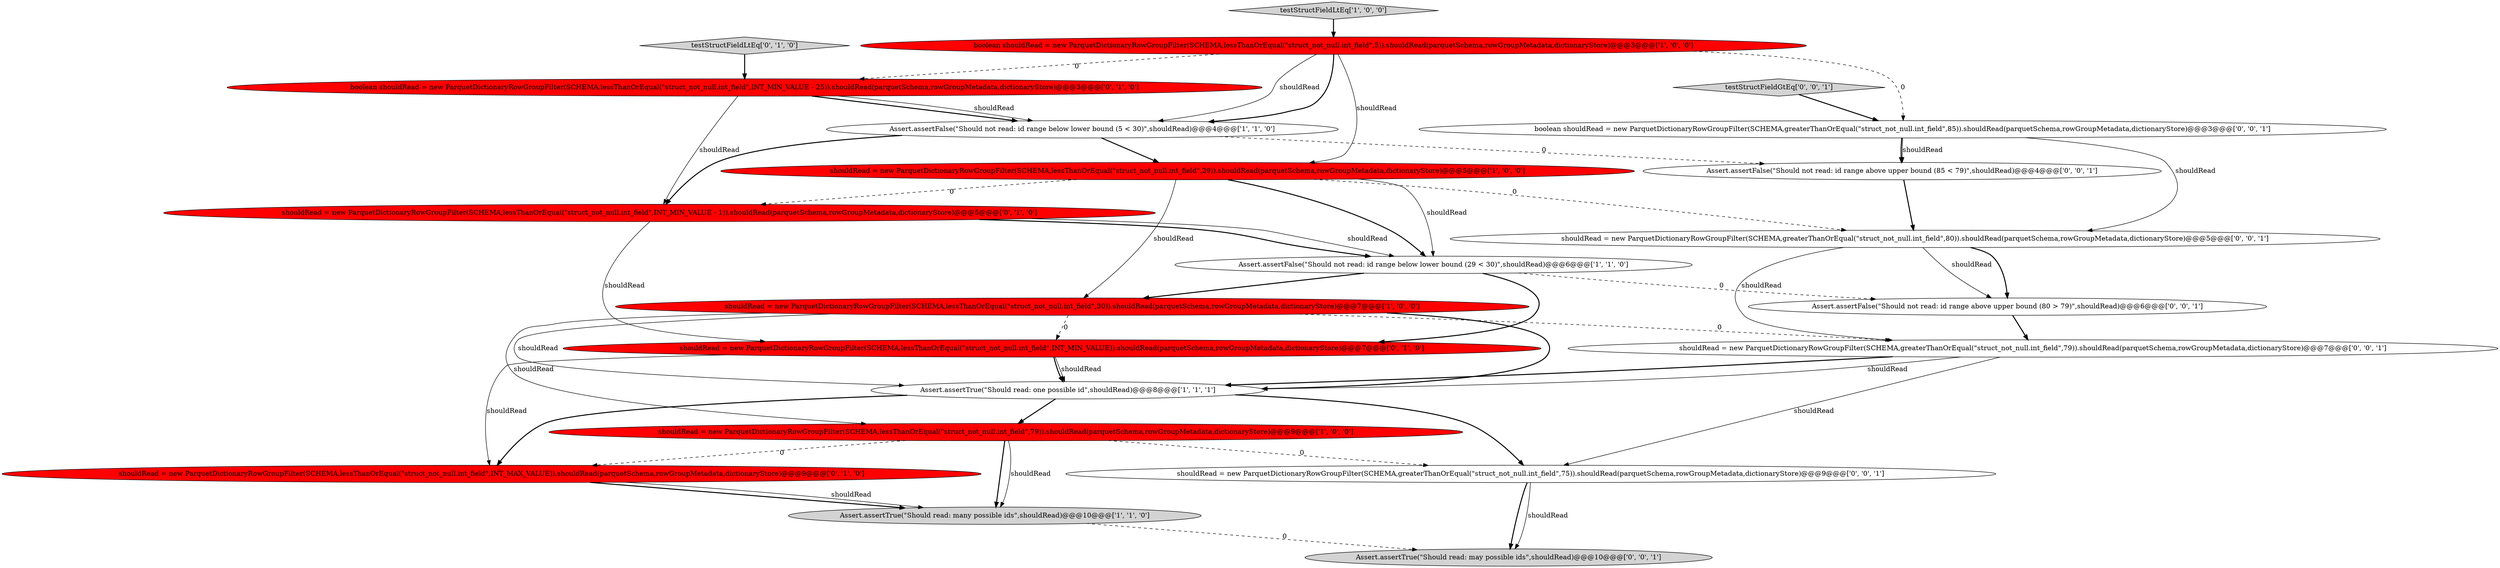 digraph {
21 [style = filled, label = "testStructFieldGtEq['0', '0', '1']", fillcolor = lightgray, shape = diamond image = "AAA0AAABBB3BBB"];
17 [style = filled, label = "shouldRead = new ParquetDictionaryRowGroupFilter(SCHEMA,greaterThanOrEqual(\"struct_not_null.int_field\",79)).shouldRead(parquetSchema,rowGroupMetadata,dictionaryStore)@@@7@@@['0', '0', '1']", fillcolor = white, shape = ellipse image = "AAA0AAABBB3BBB"];
7 [style = filled, label = "shouldRead = new ParquetDictionaryRowGroupFilter(SCHEMA,lessThanOrEqual(\"struct_not_null.int_field\",30)).shouldRead(parquetSchema,rowGroupMetadata,dictionaryStore)@@@7@@@['1', '0', '0']", fillcolor = red, shape = ellipse image = "AAA1AAABBB1BBB"];
9 [style = filled, label = "shouldRead = new ParquetDictionaryRowGroupFilter(SCHEMA,lessThanOrEqual(\"struct_not_null.int_field\",INT_MIN_VALUE - 1)).shouldRead(parquetSchema,rowGroupMetadata,dictionaryStore)@@@5@@@['0', '1', '0']", fillcolor = red, shape = ellipse image = "AAA1AAABBB2BBB"];
12 [style = filled, label = "shouldRead = new ParquetDictionaryRowGroupFilter(SCHEMA,lessThanOrEqual(\"struct_not_null.int_field\",INT_MAX_VALUE)).shouldRead(parquetSchema,rowGroupMetadata,dictionaryStore)@@@9@@@['0', '1', '0']", fillcolor = red, shape = ellipse image = "AAA1AAABBB2BBB"];
0 [style = filled, label = "shouldRead = new ParquetDictionaryRowGroupFilter(SCHEMA,lessThanOrEqual(\"struct_not_null.int_field\",29)).shouldRead(parquetSchema,rowGroupMetadata,dictionaryStore)@@@5@@@['1', '0', '0']", fillcolor = red, shape = ellipse image = "AAA1AAABBB1BBB"];
8 [style = filled, label = "boolean shouldRead = new ParquetDictionaryRowGroupFilter(SCHEMA,lessThanOrEqual(\"struct_not_null.int_field\",5)).shouldRead(parquetSchema,rowGroupMetadata,dictionaryStore)@@@3@@@['1', '0', '0']", fillcolor = red, shape = ellipse image = "AAA1AAABBB1BBB"];
11 [style = filled, label = "shouldRead = new ParquetDictionaryRowGroupFilter(SCHEMA,lessThanOrEqual(\"struct_not_null.int_field\",INT_MIN_VALUE)).shouldRead(parquetSchema,rowGroupMetadata,dictionaryStore)@@@7@@@['0', '1', '0']", fillcolor = red, shape = ellipse image = "AAA1AAABBB2BBB"];
16 [style = filled, label = "Assert.assertFalse(\"Should not read: id range above upper bound (80 > 79)\",shouldRead)@@@6@@@['0', '0', '1']", fillcolor = white, shape = ellipse image = "AAA0AAABBB3BBB"];
4 [style = filled, label = "Assert.assertTrue(\"Should read: many possible ids\",shouldRead)@@@10@@@['1', '1', '0']", fillcolor = lightgray, shape = ellipse image = "AAA0AAABBB1BBB"];
6 [style = filled, label = "Assert.assertFalse(\"Should not read: id range below lower bound (29 < 30)\",shouldRead)@@@6@@@['1', '1', '0']", fillcolor = white, shape = ellipse image = "AAA0AAABBB1BBB"];
10 [style = filled, label = "boolean shouldRead = new ParquetDictionaryRowGroupFilter(SCHEMA,lessThanOrEqual(\"struct_not_null.int_field\",INT_MIN_VALUE - 25)).shouldRead(parquetSchema,rowGroupMetadata,dictionaryStore)@@@3@@@['0', '1', '0']", fillcolor = red, shape = ellipse image = "AAA1AAABBB2BBB"];
3 [style = filled, label = "Assert.assertFalse(\"Should not read: id range below lower bound (5 < 30)\",shouldRead)@@@4@@@['1', '1', '0']", fillcolor = white, shape = ellipse image = "AAA0AAABBB1BBB"];
2 [style = filled, label = "Assert.assertTrue(\"Should read: one possible id\",shouldRead)@@@8@@@['1', '1', '1']", fillcolor = white, shape = ellipse image = "AAA0AAABBB1BBB"];
13 [style = filled, label = "testStructFieldLtEq['0', '1', '0']", fillcolor = lightgray, shape = diamond image = "AAA0AAABBB2BBB"];
1 [style = filled, label = "shouldRead = new ParquetDictionaryRowGroupFilter(SCHEMA,lessThanOrEqual(\"struct_not_null.int_field\",79)).shouldRead(parquetSchema,rowGroupMetadata,dictionaryStore)@@@9@@@['1', '0', '0']", fillcolor = red, shape = ellipse image = "AAA1AAABBB1BBB"];
18 [style = filled, label = "Assert.assertTrue(\"Should read: may possible ids\",shouldRead)@@@10@@@['0', '0', '1']", fillcolor = lightgray, shape = ellipse image = "AAA0AAABBB3BBB"];
14 [style = filled, label = "Assert.assertFalse(\"Should not read: id range above upper bound (85 < 79)\",shouldRead)@@@4@@@['0', '0', '1']", fillcolor = white, shape = ellipse image = "AAA0AAABBB3BBB"];
5 [style = filled, label = "testStructFieldLtEq['1', '0', '0']", fillcolor = lightgray, shape = diamond image = "AAA0AAABBB1BBB"];
15 [style = filled, label = "shouldRead = new ParquetDictionaryRowGroupFilter(SCHEMA,greaterThanOrEqual(\"struct_not_null.int_field\",75)).shouldRead(parquetSchema,rowGroupMetadata,dictionaryStore)@@@9@@@['0', '0', '1']", fillcolor = white, shape = ellipse image = "AAA0AAABBB3BBB"];
20 [style = filled, label = "shouldRead = new ParquetDictionaryRowGroupFilter(SCHEMA,greaterThanOrEqual(\"struct_not_null.int_field\",80)).shouldRead(parquetSchema,rowGroupMetadata,dictionaryStore)@@@5@@@['0', '0', '1']", fillcolor = white, shape = ellipse image = "AAA0AAABBB3BBB"];
19 [style = filled, label = "boolean shouldRead = new ParquetDictionaryRowGroupFilter(SCHEMA,greaterThanOrEqual(\"struct_not_null.int_field\",85)).shouldRead(parquetSchema,rowGroupMetadata,dictionaryStore)@@@3@@@['0', '0', '1']", fillcolor = white, shape = ellipse image = "AAA0AAABBB3BBB"];
13->10 [style = bold, label=""];
11->12 [style = solid, label="shouldRead"];
5->8 [style = bold, label=""];
8->19 [style = dashed, label="0"];
1->4 [style = bold, label=""];
4->18 [style = dashed, label="0"];
20->17 [style = solid, label="shouldRead"];
8->10 [style = dashed, label="0"];
21->19 [style = bold, label=""];
0->6 [style = solid, label="shouldRead"];
0->6 [style = bold, label=""];
7->17 [style = dashed, label="0"];
2->1 [style = bold, label=""];
1->15 [style = dashed, label="0"];
19->14 [style = solid, label="shouldRead"];
8->3 [style = bold, label=""];
7->11 [style = dashed, label="0"];
10->3 [style = bold, label=""];
16->17 [style = bold, label=""];
20->16 [style = solid, label="shouldRead"];
0->20 [style = dashed, label="0"];
15->18 [style = bold, label=""];
11->2 [style = bold, label=""];
11->2 [style = solid, label="shouldRead"];
10->9 [style = solid, label="shouldRead"];
3->0 [style = bold, label=""];
9->6 [style = bold, label=""];
2->12 [style = bold, label=""];
17->2 [style = solid, label="shouldRead"];
7->2 [style = solid, label="shouldRead"];
3->9 [style = bold, label=""];
19->20 [style = solid, label="shouldRead"];
1->12 [style = dashed, label="0"];
6->16 [style = dashed, label="0"];
8->0 [style = solid, label="shouldRead"];
9->11 [style = solid, label="shouldRead"];
19->14 [style = bold, label=""];
20->16 [style = bold, label=""];
12->4 [style = bold, label=""];
17->2 [style = bold, label=""];
10->3 [style = solid, label="shouldRead"];
7->2 [style = bold, label=""];
6->11 [style = bold, label=""];
7->1 [style = solid, label="shouldRead"];
9->6 [style = solid, label="shouldRead"];
2->15 [style = bold, label=""];
15->18 [style = solid, label="shouldRead"];
0->9 [style = dashed, label="0"];
3->14 [style = dashed, label="0"];
6->7 [style = bold, label=""];
12->4 [style = solid, label="shouldRead"];
17->15 [style = solid, label="shouldRead"];
8->3 [style = solid, label="shouldRead"];
14->20 [style = bold, label=""];
1->4 [style = solid, label="shouldRead"];
0->7 [style = solid, label="shouldRead"];
}
